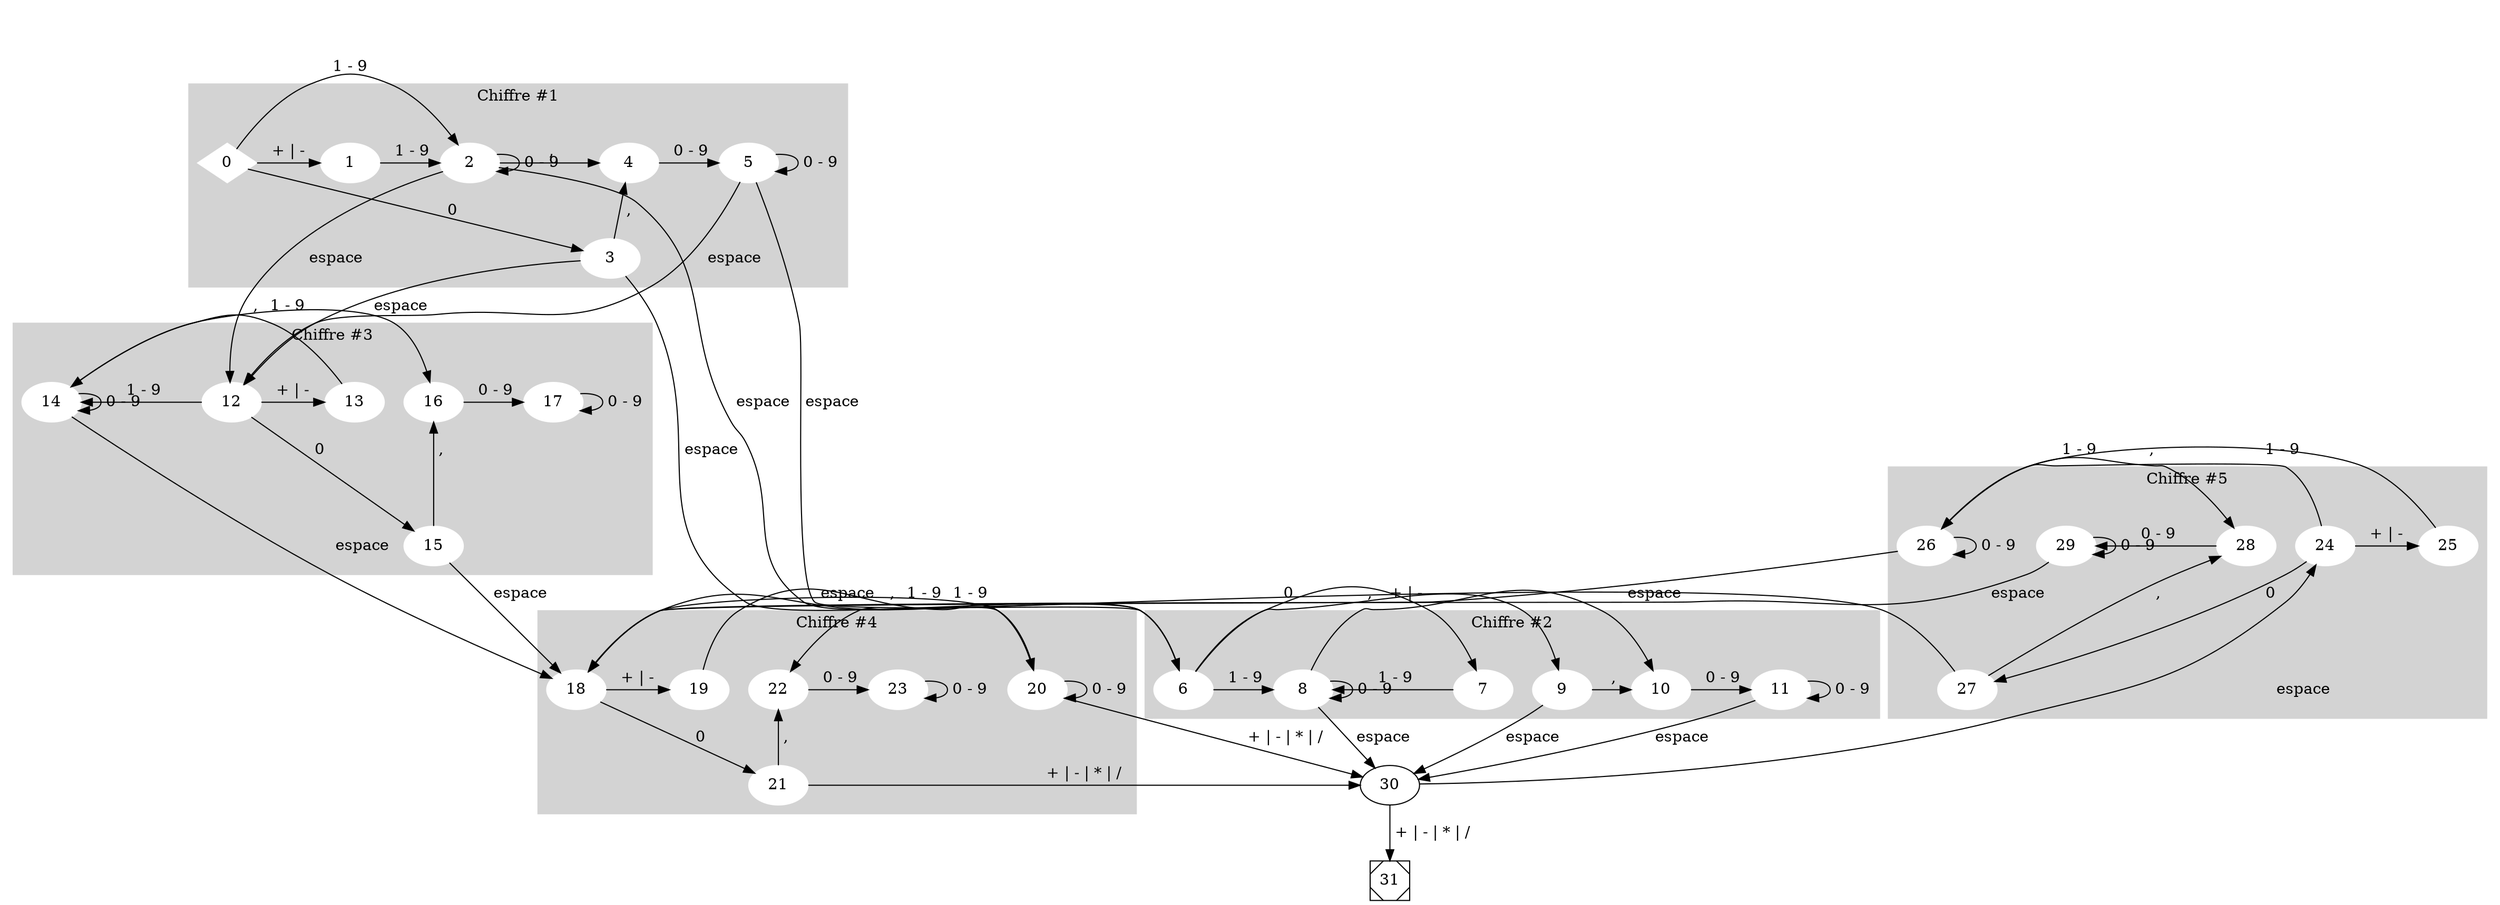

digraph {
    //A-B
    subgraph cluster_0 {
		label = "Chiffre #1";
		style=filled;
		color=lightgrey;
		node [style=filled,color=white];
        0 -> 1 [label=" + | - "];
        1 -> 2 [label=" 1 - 9"];
        2 -> 2 [label=" 0 - 9"];
        0 -> 2 [label=" 1 - 9"];
        0 -> 3 [label=" 0 "];
        2 -> 4 [label=" ,"];
        3 -> 4 [label=" ,"];
        4 -> 5 [label=" 0 - 9"];
        5 -> 5 [label=" 0 - 9"];
        { rank=same; 0 1 2 4 5 }
    }


    //B-C
    subgraph cluster_1 {
		label = "Chiffre #2";
		style=filled;
		color=lightgrey;
		node [style=filled,color=white];
		6 -> 7 [label=" + | - "];
        7 -> 8 [label=" 1 - 9"];
        8 -> 8 [label=" 0 - 9"];
        6 -> 8 [label=" 1 - 9"];
        6 -> 9 [label=" 0 "];
        8 -> 10 [label=" ,"];
        9 -> 10 [label=" ,"];
        10 -> 11 [label=" 0 - 9"];
        11 -> 11 [label=" 0 - 9"];
        { rank=same; 6 7 8 9 10 11 }
	}

    //B-E
    subgraph cluster_2 {
		label = "Chiffre #3";
		style=filled;
		color=lightgrey;
		node [style=filled,color=white];
        12 -> 13 [label=" + | - "]
        13 -> 14 [label=" 1 - 9"]
        14 -> 14 [label=" 0 - 9"]
        12 -> 14 [label=" 1 - 9"]
        12 -> 15 [label=" 0 "]
        14 -> 16 [label=" ,"]
        15 -> 16 [label=" ,"]
        16 -> 17 [label=" 0 - 9"]
        17 -> 17 [label=" 0 - 9"]
        { rank=same; 12 13 14 16 17 }
    }


    //E-F
    subgraph cluster_3 {
		label = "Chiffre #4";
		style=filled;
		color=lightgrey;
		node [style=filled,color=white];
        18 -> 19 [label=" + | - "];
        19 -> 20 [label=" 1 - 9"];
        20 -> 20 [label=" 0 - 9"];
        18 -> 20 [label=" 1 - 9"];
        18 -> 21 [label=" 0 "];
        20 -> 22 [label=" ,"];
        21 -> 22 [label=" ,"];
        22 -> 23 [label=" 0 - 9"];
        23 -> 23 [label=" 0 - 9"];
        { rank=same; 18 19 20 22 23 }
    }

    //C-E
    subgraph cluster4 {
		label = "Chiffre #5";
		style=filled;
		color=lightgrey;
		node [style=filled,color=white];
        24 -> 25 [label=" + | - "]
        25 -> 26 [label=" 1 - 9"]
        26 -> 26 [label=" 0 - 9"]
        24 -> 26 [label=" 1 - 9"]
        24 -> 27 [label=" 0 "]
        26 -> 28 [label=" ,"]
        27 -> 28 [label=" ,"]
        28 -> 29 [label=" 0 - 9"]
        29 -> 29 [label=" 0 - 9"]
        { rank=same; 24 25 26 28 29 }
    }


    //F-C
    20 -> 30 [label=" + | - | * | / "]
    21 -> 30 [label=" + | - | * | / "]

    //C-D
    30 -> 31 [label=" + | - | * | / "]


    //B
    2 -> 6 [label=" espace "]
    3 -> 6 [label=" espace "]
    5 -> 6 [label=" espace "]
    2 -> 12 [label=" espace "]
    3 -> 12 [label=" espace "]
    5 -> 12 [label=" espace "]
    
    //C
    8 -> 30 [label=" espace "]
    9 -> 30 [label=" espace "]
    11 -> 30 [label=" espace "]

    //E
    14 -> 18 [label=" espace "]
    15 -> 18 [label=" espace "]

    26 -> 18 [label=" espace "]
    27 -> 18 [label=" espace "]
    29 -> 18 [label=" espace "]

    30 -> 24 [label=" espace "] 

    0 [shape=Mdiamond];
	31 [shape=Msquare];
}
